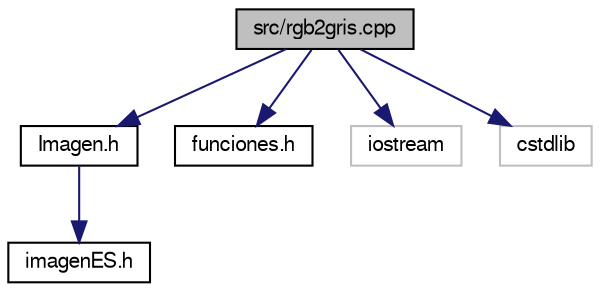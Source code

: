 digraph G
{
  bgcolor="transparent";
  edge [fontname="FreeSans",fontsize=10,labelfontname="FreeSans",labelfontsize=10];
  node [fontname="FreeSans",fontsize=10,shape=record];
  Node1 [label="src/rgb2gris.cpp",height=0.2,width=0.4,color="black", fillcolor="grey75", style="filled" fontcolor="black"];
  Node1 -> Node2 [color="midnightblue",fontsize=10,style="solid"];
  Node2 [label="Imagen.h",height=0.2,width=0.4,color="black",URL="$Imagen_8h.html",tooltip="Fichero de cabecera asociado a la biblioteca libImagen.a."];
  Node2 -> Node3 [color="midnightblue",fontsize=10,style="solid"];
  Node3 [label="imagenES.h",height=0.2,width=0.4,color="black",URL="$imagenES_8h.html",tooltip="Fichero cabecera para la E/S de imágenes."];
  Node1 -> Node4 [color="midnightblue",fontsize=10,style="solid"];
  Node4 [label="funciones.h",height=0.2,width=0.4,color="black",URL="$funciones_8h.html",tooltip="Fichero cabecera de funciones extra para la modificación de imagenes."];
  Node1 -> Node5 [color="midnightblue",fontsize=10,style="solid"];
  Node5 [label="iostream",height=0.2,width=0.4,color="grey75"];
  Node1 -> Node6 [color="midnightblue",fontsize=10,style="solid"];
  Node6 [label="cstdlib",height=0.2,width=0.4,color="grey75"];
}
